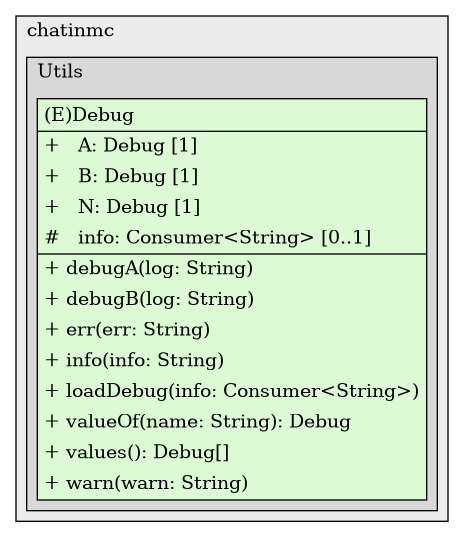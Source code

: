 @startuml

/' diagram meta data start
config=StructureConfiguration;
{
  "projectClassification": {
    "searchMode": "OpenProject", // OpenProject, AllProjects
    "includedProjects": "",
    "pathEndKeywords": "*.impl",
    "isClientPath": "",
    "isClientName": "",
    "isTestPath": "",
    "isTestName": "",
    "isMappingPath": "",
    "isMappingName": "",
    "isDataAccessPath": "",
    "isDataAccessName": "",
    "isDataStructurePath": "",
    "isDataStructureName": "",
    "isInterfaceStructuresPath": "",
    "isInterfaceStructuresName": "",
    "isEntryPointPath": "",
    "isEntryPointName": "",
    "treatFinalFieldsAsMandatory": false
  },
  "graphRestriction": {
    "classPackageExcludeFilter": "",
    "classPackageIncludeFilter": "",
    "classNameExcludeFilter": "",
    "classNameIncludeFilter": "",
    "methodNameExcludeFilter": "",
    "methodNameIncludeFilter": "",
    "removeByInheritance": "", // inheritance/annotation based filtering is done in a second step
    "removeByAnnotation": "",
    "removeByClassPackage": "", // cleanup the graph after inheritance/annotation based filtering is done
    "removeByClassName": "",
    "cutMappings": false,
    "cutEnum": false,
    "cutTests": true,
    "cutClient": true,
    "cutDataAccess": false,
    "cutInterfaceStructures": false,
    "cutDataStructures": false,
    "cutGetterAndSetter": false,
    "cutConstructors": false
  },
  "graphTraversal": {
    "forwardDepth": 3,
    "backwardDepth": 3,
    "classPackageExcludeFilter": "",
    "classPackageIncludeFilter": "",
    "classNameExcludeFilter": "",
    "classNameIncludeFilter": "",
    "methodNameExcludeFilter": "",
    "methodNameIncludeFilter": "",
    "hideMappings": false,
    "hideDataStructures": false,
    "hidePrivateMethods": true,
    "hideInterfaceCalls": false, // indirection: implementation -> interface (is hidden) -> implementation
    "onlyShowApplicationEntryPoints": false, // root node is included
    "useMethodCallsForStructureDiagram": "ForwardOnly" // ForwardOnly, BothDirections, No
  },
  "details": {
    "aggregation": "GroupByClass", // ByClass, GroupByClass, None
    "showClassGenericTypes": true,
    "showMethods": true,
    "showMethodParameterNames": true,
    "showMethodParameterTypes": true,
    "showMethodReturnType": true,
    "showPackageLevels": 2,
    "showDetailedClassStructure": true
  },
  "rootClass": "ltseed.chatinmc.Utils.Debug",
  "extensionCallbackMethod": "" // qualified.class.name#methodName - signature: public static String method(String)
}
diagram meta data end '/



digraph g {
    rankdir="TB"
    splines=polyline
    

'nodes 
subgraph cluster_1438026963 { 
   	label=chatinmc
	labeljust=l
	fillcolor="#ececec"
	style=filled
   
   subgraph cluster_1966903370 { 
   	label=Utils
	labeljust=l
	fillcolor="#d8d8d8"
	style=filled
   
   Debug685466037[
	label=<<TABLE BORDER="1" CELLBORDER="0" CELLPADDING="4" CELLSPACING="0">
<TR><TD ALIGN="LEFT" >(E)Debug</TD></TR>
<HR/>
<TR><TD ALIGN="LEFT" >+   A: Debug [1]</TD></TR>
<TR><TD ALIGN="LEFT" >+   B: Debug [1]</TD></TR>
<TR><TD ALIGN="LEFT" >+   N: Debug [1]</TD></TR>
<TR><TD ALIGN="LEFT" >#   info: Consumer&lt;String&gt; [0..1]</TD></TR>
<HR/>
<TR><TD ALIGN="LEFT" >+ debugA(log: String)</TD></TR>
<TR><TD ALIGN="LEFT" >+ debugB(log: String)</TD></TR>
<TR><TD ALIGN="LEFT" >+ err(err: String)</TD></TR>
<TR><TD ALIGN="LEFT" >+ info(info: String)</TD></TR>
<TR><TD ALIGN="LEFT" >+ loadDebug(info: Consumer&lt;String&gt;)</TD></TR>
<TR><TD ALIGN="LEFT" >+ valueOf(name: String): Debug</TD></TR>
<TR><TD ALIGN="LEFT" >+ values(): Debug[]</TD></TR>
<TR><TD ALIGN="LEFT" >+ warn(warn: String)</TD></TR>
</TABLE>>
	style=filled
	margin=0
	shape=plaintext
	fillcolor="#DCFBD5"
];
} 
} 

'edges    

    
}
@enduml